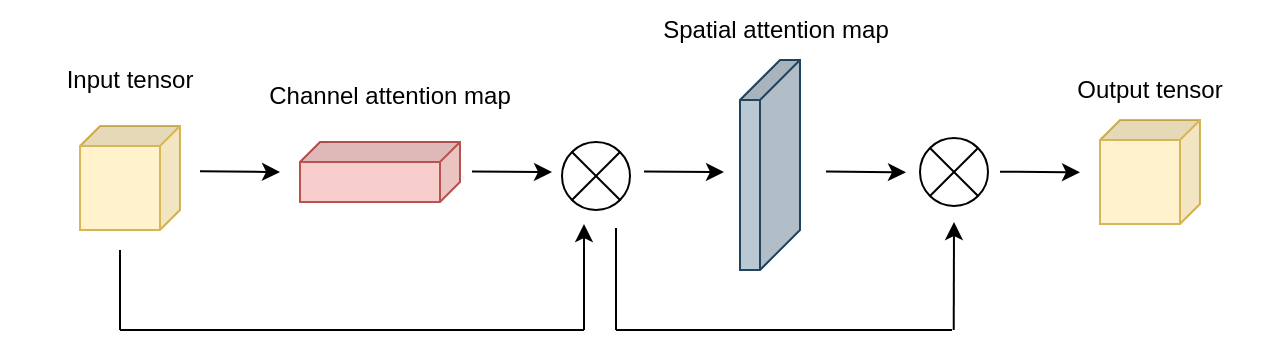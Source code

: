 <mxfile version="24.7.7">
  <diagram name="Page-1" id="VS5BhLp_9e2lpXWjOZBU">
    <mxGraphModel dx="592" dy="314" grid="0" gridSize="10" guides="1" tooltips="1" connect="1" arrows="1" fold="1" page="1" pageScale="1" pageWidth="5000" pageHeight="5000" math="0" shadow="0">
      <root>
        <mxCell id="0" />
        <mxCell id="1" parent="0" />
        <mxCell id="zrfWtgXS1CAK7YGsXYCx-3" value="" style="shape=cube;whiteSpace=wrap;html=1;boundedLbl=1;backgroundOutline=1;darkOpacity=0.05;darkOpacity2=0.1;direction=south;fillColor=#fff2cc;strokeColor=#d6b656;size=10;" vertex="1" parent="1">
          <mxGeometry x="220" y="618" width="50" height="52" as="geometry" />
        </mxCell>
        <mxCell id="zrfWtgXS1CAK7YGsXYCx-4" value="Input tensor" style="text;html=1;align=center;verticalAlign=middle;whiteSpace=wrap;rounded=0;" vertex="1" parent="1">
          <mxGeometry x="180" y="580" width="130" height="30" as="geometry" />
        </mxCell>
        <mxCell id="zrfWtgXS1CAK7YGsXYCx-5" value="" style="endArrow=classic;html=1;rounded=0;" edge="1" parent="1">
          <mxGeometry width="50" height="50" relative="1" as="geometry">
            <mxPoint x="280" y="640.66" as="sourcePoint" />
            <mxPoint x="320" y="641" as="targetPoint" />
          </mxGeometry>
        </mxCell>
        <mxCell id="GIMvln2N8I7Lh5NDb-fV-1" value="" style="shape=cube;whiteSpace=wrap;html=1;boundedLbl=1;backgroundOutline=1;darkOpacity=0.05;darkOpacity2=0.1;direction=south;fillColor=#f8cecc;strokeColor=#b85450;size=10;" vertex="1" parent="1">
          <mxGeometry x="330" y="626" width="80" height="30" as="geometry" />
        </mxCell>
        <mxCell id="GIMvln2N8I7Lh5NDb-fV-2" value="Channel attention map" style="text;html=1;align=center;verticalAlign=middle;whiteSpace=wrap;rounded=0;" vertex="1" parent="1">
          <mxGeometry x="310" y="588" width="130" height="30" as="geometry" />
        </mxCell>
        <mxCell id="GIMvln2N8I7Lh5NDb-fV-3" value="" style="endArrow=classic;html=1;rounded=0;" edge="1" parent="1">
          <mxGeometry width="50" height="50" relative="1" as="geometry">
            <mxPoint x="416" y="640.71" as="sourcePoint" />
            <mxPoint x="456" y="641.05" as="targetPoint" />
          </mxGeometry>
        </mxCell>
        <mxCell id="GIMvln2N8I7Lh5NDb-fV-4" value="" style="endArrow=none;html=1;rounded=0;" edge="1" parent="1">
          <mxGeometry width="50" height="50" relative="1" as="geometry">
            <mxPoint x="240" y="720" as="sourcePoint" />
            <mxPoint x="240" y="680" as="targetPoint" />
          </mxGeometry>
        </mxCell>
        <mxCell id="GIMvln2N8I7Lh5NDb-fV-5" value="" style="endArrow=none;html=1;rounded=0;" edge="1" parent="1">
          <mxGeometry width="50" height="50" relative="1" as="geometry">
            <mxPoint x="240" y="720" as="sourcePoint" />
            <mxPoint x="472" y="720" as="targetPoint" />
          </mxGeometry>
        </mxCell>
        <mxCell id="GIMvln2N8I7Lh5NDb-fV-6" value="" style="endArrow=classic;html=1;rounded=0;" edge="1" parent="1">
          <mxGeometry width="50" height="50" relative="1" as="geometry">
            <mxPoint x="472" y="720" as="sourcePoint" />
            <mxPoint x="472" y="667" as="targetPoint" />
          </mxGeometry>
        </mxCell>
        <mxCell id="GIMvln2N8I7Lh5NDb-fV-7" value="" style="ellipse;whiteSpace=wrap;html=1;aspect=fixed;" vertex="1" parent="1">
          <mxGeometry x="461" y="626" width="34" height="34" as="geometry" />
        </mxCell>
        <mxCell id="GIMvln2N8I7Lh5NDb-fV-8" value="" style="endArrow=none;html=1;rounded=0;entryX=1;entryY=0;entryDx=0;entryDy=0;exitX=0;exitY=1;exitDx=0;exitDy=0;" edge="1" parent="1" source="GIMvln2N8I7Lh5NDb-fV-7" target="GIMvln2N8I7Lh5NDb-fV-7">
          <mxGeometry width="50" height="50" relative="1" as="geometry">
            <mxPoint x="467" y="654" as="sourcePoint" />
            <mxPoint x="489" y="632.5" as="targetPoint" />
          </mxGeometry>
        </mxCell>
        <mxCell id="GIMvln2N8I7Lh5NDb-fV-9" value="" style="endArrow=none;html=1;rounded=0;entryX=0;entryY=0;entryDx=0;entryDy=0;exitX=1;exitY=1;exitDx=0;exitDy=0;" edge="1" parent="1" source="GIMvln2N8I7Lh5NDb-fV-7" target="GIMvln2N8I7Lh5NDb-fV-7">
          <mxGeometry width="50" height="50" relative="1" as="geometry">
            <mxPoint x="460" y="675" as="sourcePoint" />
            <mxPoint x="487" y="649" as="targetPoint" />
          </mxGeometry>
        </mxCell>
        <mxCell id="GIMvln2N8I7Lh5NDb-fV-10" value="" style="endArrow=classic;html=1;rounded=0;" edge="1" parent="1">
          <mxGeometry width="50" height="50" relative="1" as="geometry">
            <mxPoint x="502" y="640.71" as="sourcePoint" />
            <mxPoint x="542" y="641.05" as="targetPoint" />
          </mxGeometry>
        </mxCell>
        <mxCell id="GIMvln2N8I7Lh5NDb-fV-11" value="" style="shape=cube;whiteSpace=wrap;html=1;boundedLbl=1;backgroundOutline=1;darkOpacity=0.05;darkOpacity2=0.1;direction=south;fillColor=#bac8d3;strokeColor=#23445d;" vertex="1" parent="1">
          <mxGeometry x="550" y="585" width="30" height="105" as="geometry" />
        </mxCell>
        <mxCell id="GIMvln2N8I7Lh5NDb-fV-12" value="Spatial attention map" style="text;html=1;align=center;verticalAlign=middle;whiteSpace=wrap;rounded=0;" vertex="1" parent="1">
          <mxGeometry x="503" y="555" width="130" height="30" as="geometry" />
        </mxCell>
        <mxCell id="GIMvln2N8I7Lh5NDb-fV-13" value="" style="endArrow=classic;html=1;rounded=0;" edge="1" parent="1">
          <mxGeometry width="50" height="50" relative="1" as="geometry">
            <mxPoint x="593" y="640.8" as="sourcePoint" />
            <mxPoint x="633" y="641.14" as="targetPoint" />
          </mxGeometry>
        </mxCell>
        <mxCell id="GIMvln2N8I7Lh5NDb-fV-14" value="" style="endArrow=none;html=1;rounded=0;" edge="1" parent="1">
          <mxGeometry width="50" height="50" relative="1" as="geometry">
            <mxPoint x="488" y="720" as="sourcePoint" />
            <mxPoint x="488" y="669" as="targetPoint" />
          </mxGeometry>
        </mxCell>
        <mxCell id="GIMvln2N8I7Lh5NDb-fV-15" value="" style="endArrow=none;html=1;rounded=0;" edge="1" parent="1">
          <mxGeometry width="50" height="50" relative="1" as="geometry">
            <mxPoint x="488" y="720" as="sourcePoint" />
            <mxPoint x="656" y="720" as="targetPoint" />
          </mxGeometry>
        </mxCell>
        <mxCell id="GIMvln2N8I7Lh5NDb-fV-16" value="" style="endArrow=classic;html=1;rounded=0;" edge="1" parent="1">
          <mxGeometry width="50" height="50" relative="1" as="geometry">
            <mxPoint x="656.86" y="720" as="sourcePoint" />
            <mxPoint x="657" y="666" as="targetPoint" />
          </mxGeometry>
        </mxCell>
        <mxCell id="GIMvln2N8I7Lh5NDb-fV-17" value="" style="ellipse;whiteSpace=wrap;html=1;aspect=fixed;" vertex="1" parent="1">
          <mxGeometry x="640" y="624" width="34" height="34" as="geometry" />
        </mxCell>
        <mxCell id="GIMvln2N8I7Lh5NDb-fV-18" value="" style="endArrow=none;html=1;rounded=0;entryX=1;entryY=0;entryDx=0;entryDy=0;exitX=0;exitY=1;exitDx=0;exitDy=0;" edge="1" parent="1" source="GIMvln2N8I7Lh5NDb-fV-17" target="GIMvln2N8I7Lh5NDb-fV-17">
          <mxGeometry width="50" height="50" relative="1" as="geometry">
            <mxPoint x="646" y="652" as="sourcePoint" />
            <mxPoint x="668" y="630.5" as="targetPoint" />
          </mxGeometry>
        </mxCell>
        <mxCell id="GIMvln2N8I7Lh5NDb-fV-19" value="" style="endArrow=none;html=1;rounded=0;entryX=0;entryY=0;entryDx=0;entryDy=0;exitX=1;exitY=1;exitDx=0;exitDy=0;" edge="1" parent="1" source="GIMvln2N8I7Lh5NDb-fV-17" target="GIMvln2N8I7Lh5NDb-fV-17">
          <mxGeometry width="50" height="50" relative="1" as="geometry">
            <mxPoint x="639" y="673" as="sourcePoint" />
            <mxPoint x="666" y="647" as="targetPoint" />
          </mxGeometry>
        </mxCell>
        <mxCell id="GIMvln2N8I7Lh5NDb-fV-20" value="" style="endArrow=classic;html=1;rounded=0;" edge="1" parent="1">
          <mxGeometry width="50" height="50" relative="1" as="geometry">
            <mxPoint x="680" y="640.83" as="sourcePoint" />
            <mxPoint x="720" y="641.17" as="targetPoint" />
          </mxGeometry>
        </mxCell>
        <mxCell id="GIMvln2N8I7Lh5NDb-fV-22" value="" style="shape=cube;whiteSpace=wrap;html=1;boundedLbl=1;backgroundOutline=1;darkOpacity=0.05;darkOpacity2=0.1;direction=south;fillColor=#fff2cc;strokeColor=#d6b656;size=10;" vertex="1" parent="1">
          <mxGeometry x="730" y="615" width="50" height="52" as="geometry" />
        </mxCell>
        <mxCell id="GIMvln2N8I7Lh5NDb-fV-23" value="Output tensor" style="text;html=1;align=center;verticalAlign=middle;whiteSpace=wrap;rounded=0;" vertex="1" parent="1">
          <mxGeometry x="690" y="585" width="130" height="30" as="geometry" />
        </mxCell>
      </root>
    </mxGraphModel>
  </diagram>
</mxfile>
